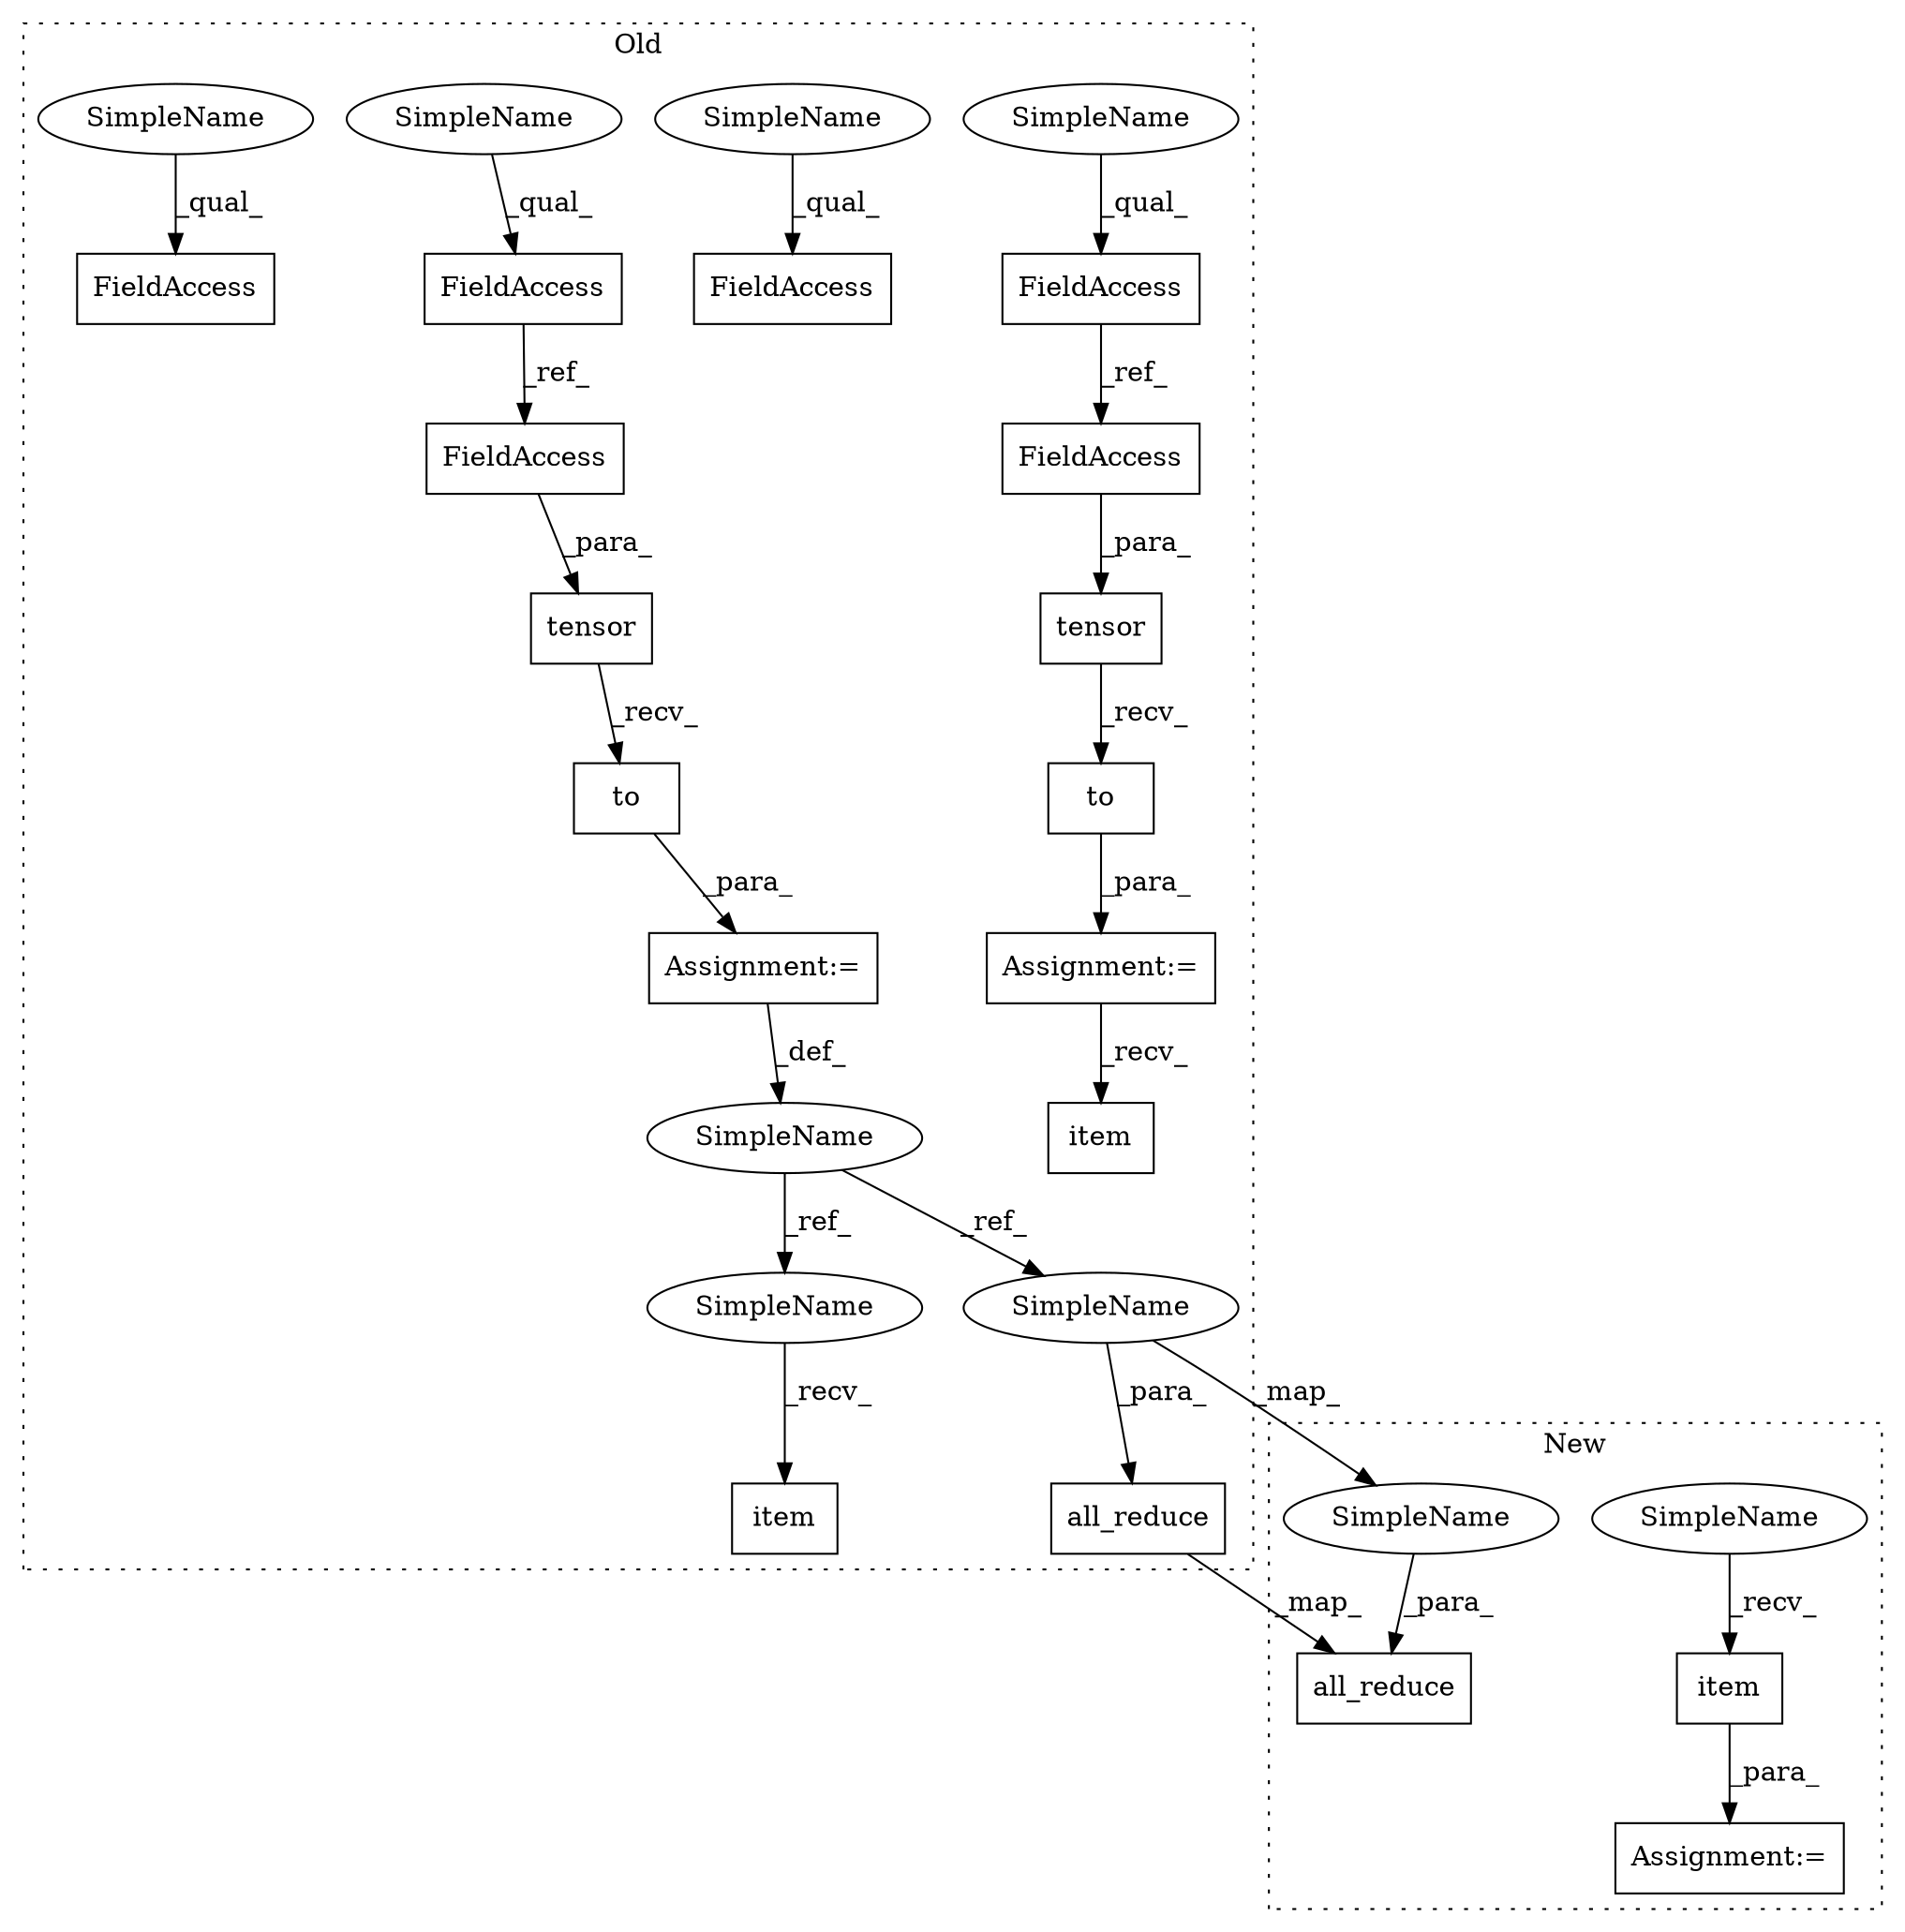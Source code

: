 digraph G {
subgraph cluster0 {
1 [label="tensor" a="32" s="2918,2943" l="7,1" shape="box"];
3 [label="FieldAccess" a="22" s="2828" l="18" shape="box"];
4 [label="FieldAccess" a="22" s="2729" l="16" shape="box"];
5 [label="FieldAccess" a="22" s="2729" l="16" shape="box"];
6 [label="FieldAccess" a="22" s="2828" l="18" shape="box"];
7 [label="to" a="32" s="2945,2954" l="3,1" shape="box"];
9 [label="Assignment:=" a="7" s="2911" l="1" shape="box"];
10 [label="item" a="32" s="3223" l="6" shape="box"];
12 [label="all_reduce" a="32" s="3043,3099" l="11,1" shape="box"];
13 [label="SimpleName" a="42" s="2897" l="14" shape="ellipse"];
14 [label="tensor" a="32" s="2982,3005" l="7,1" shape="box"];
15 [label="item" a="32" s="3267" l="6" shape="box"];
16 [label="to" a="32" s="3007,3016" l="3,1" shape="box"];
17 [label="Assignment:=" a="7" s="2975" l="1" shape="box"];
18 [label="FieldAccess" a="22" s="2925" l="18" shape="box"];
19 [label="FieldAccess" a="22" s="2989" l="16" shape="box"];
20 [label="SimpleName" a="42" s="2729" l="4" shape="ellipse"];
21 [label="SimpleName" a="42" s="2729" l="4" shape="ellipse"];
22 [label="SimpleName" a="42" s="2828" l="4" shape="ellipse"];
23 [label="SimpleName" a="42" s="2828" l="4" shape="ellipse"];
24 [label="SimpleName" a="42" s="3208" l="14" shape="ellipse"];
25 [label="SimpleName" a="42" s="3054" l="14" shape="ellipse"];
label = "Old";
style="dotted";
}
subgraph cluster1 {
2 [label="item" a="32" s="3080" l="6" shape="box"];
8 [label="Assignment:=" a="7" s="3059" l="2" shape="box"];
11 [label="all_reduce" a="32" s="2887,2947" l="11,1" shape="box"];
26 [label="SimpleName" a="42" s="3061" l="18" shape="ellipse"];
27 [label="SimpleName" a="42" s="2898" l="18" shape="ellipse"];
label = "New";
style="dotted";
}
1 -> 7 [label="_recv_"];
2 -> 8 [label="_para_"];
3 -> 18 [label="_ref_"];
4 -> 19 [label="_ref_"];
7 -> 9 [label="_para_"];
9 -> 13 [label="_def_"];
12 -> 11 [label="_map_"];
13 -> 24 [label="_ref_"];
13 -> 25 [label="_ref_"];
14 -> 16 [label="_recv_"];
16 -> 17 [label="_para_"];
17 -> 15 [label="_recv_"];
18 -> 1 [label="_para_"];
19 -> 14 [label="_para_"];
20 -> 4 [label="_qual_"];
21 -> 5 [label="_qual_"];
22 -> 3 [label="_qual_"];
23 -> 6 [label="_qual_"];
24 -> 10 [label="_recv_"];
25 -> 12 [label="_para_"];
25 -> 27 [label="_map_"];
26 -> 2 [label="_recv_"];
27 -> 11 [label="_para_"];
}